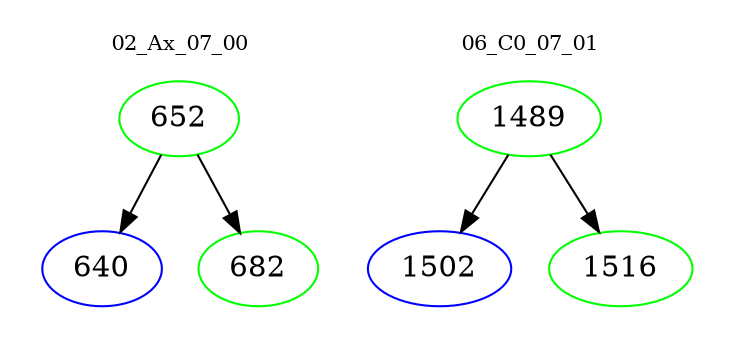 digraph{
subgraph cluster_0 {
color = white
label = "02_Ax_07_00";
fontsize=10;
T0_652 [label="652", color="green"]
T0_652 -> T0_640 [color="black"]
T0_640 [label="640", color="blue"]
T0_652 -> T0_682 [color="black"]
T0_682 [label="682", color="green"]
}
subgraph cluster_1 {
color = white
label = "06_C0_07_01";
fontsize=10;
T1_1489 [label="1489", color="green"]
T1_1489 -> T1_1502 [color="black"]
T1_1502 [label="1502", color="blue"]
T1_1489 -> T1_1516 [color="black"]
T1_1516 [label="1516", color="green"]
}
}
